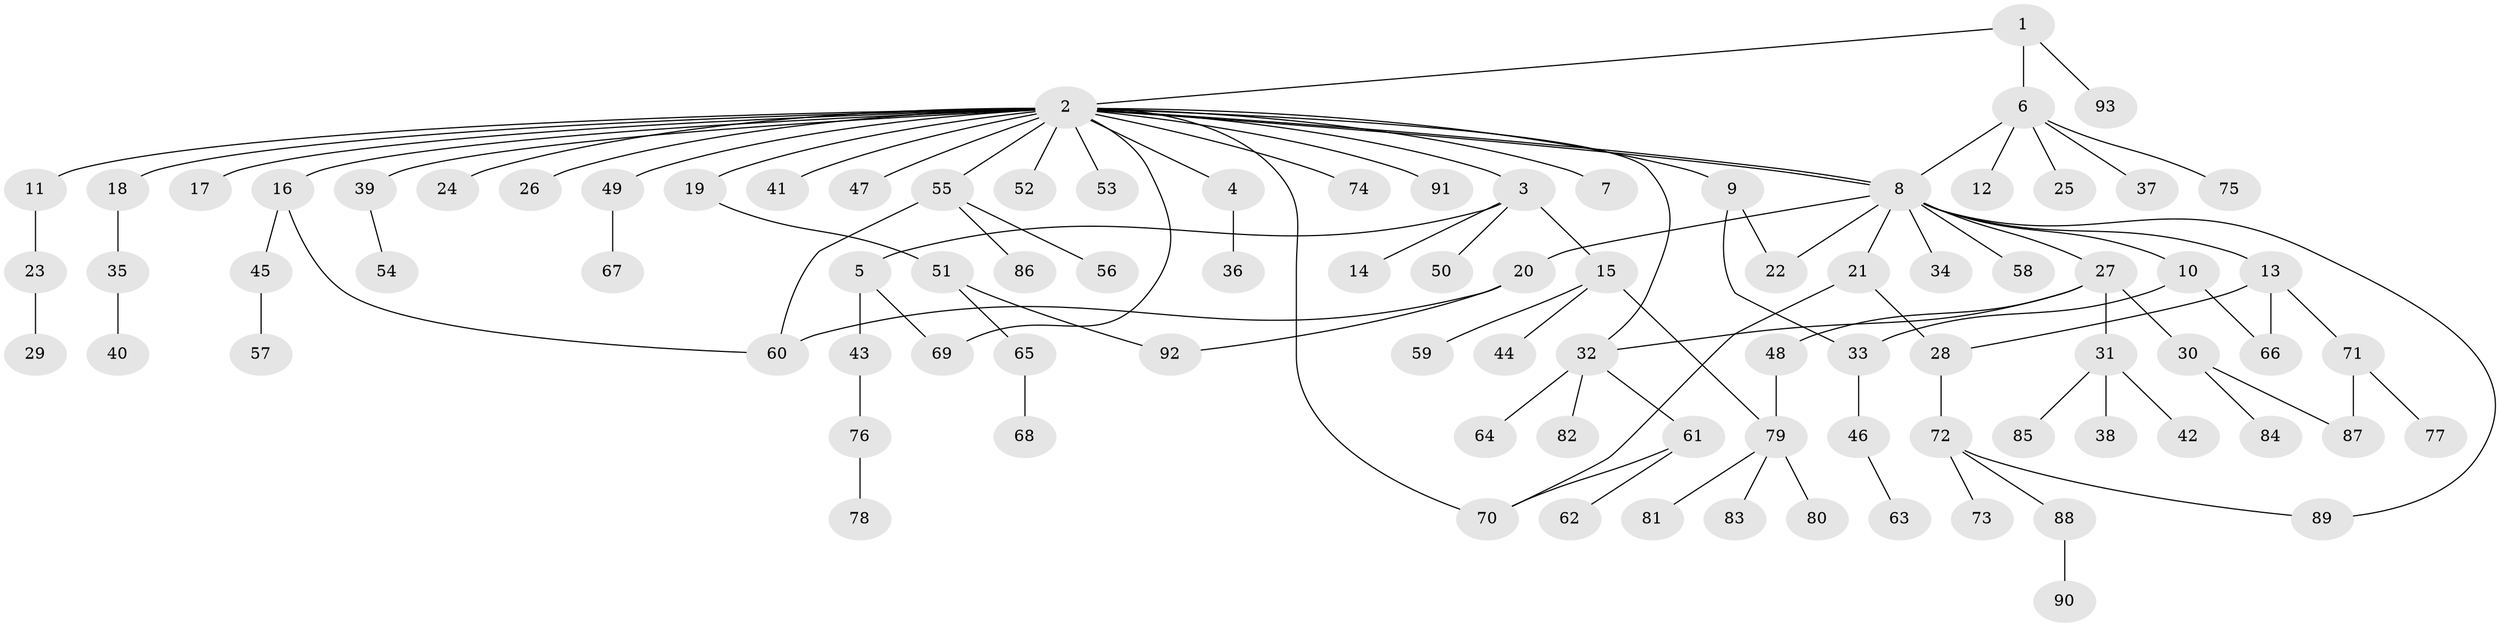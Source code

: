 // Generated by graph-tools (version 1.1) at 2025/35/03/09/25 02:35:27]
// undirected, 93 vertices, 108 edges
graph export_dot {
graph [start="1"]
  node [color=gray90,style=filled];
  1;
  2;
  3;
  4;
  5;
  6;
  7;
  8;
  9;
  10;
  11;
  12;
  13;
  14;
  15;
  16;
  17;
  18;
  19;
  20;
  21;
  22;
  23;
  24;
  25;
  26;
  27;
  28;
  29;
  30;
  31;
  32;
  33;
  34;
  35;
  36;
  37;
  38;
  39;
  40;
  41;
  42;
  43;
  44;
  45;
  46;
  47;
  48;
  49;
  50;
  51;
  52;
  53;
  54;
  55;
  56;
  57;
  58;
  59;
  60;
  61;
  62;
  63;
  64;
  65;
  66;
  67;
  68;
  69;
  70;
  71;
  72;
  73;
  74;
  75;
  76;
  77;
  78;
  79;
  80;
  81;
  82;
  83;
  84;
  85;
  86;
  87;
  88;
  89;
  90;
  91;
  92;
  93;
  1 -- 2;
  1 -- 6;
  1 -- 93;
  2 -- 3;
  2 -- 4;
  2 -- 7;
  2 -- 8;
  2 -- 8;
  2 -- 9;
  2 -- 11;
  2 -- 16;
  2 -- 17;
  2 -- 18;
  2 -- 19;
  2 -- 24;
  2 -- 26;
  2 -- 32;
  2 -- 39;
  2 -- 41;
  2 -- 47;
  2 -- 49;
  2 -- 52;
  2 -- 53;
  2 -- 55;
  2 -- 69;
  2 -- 70;
  2 -- 74;
  2 -- 91;
  3 -- 5;
  3 -- 14;
  3 -- 15;
  3 -- 50;
  4 -- 36;
  5 -- 43;
  5 -- 69;
  6 -- 8;
  6 -- 12;
  6 -- 25;
  6 -- 37;
  6 -- 75;
  8 -- 10;
  8 -- 13;
  8 -- 20;
  8 -- 21;
  8 -- 22;
  8 -- 27;
  8 -- 34;
  8 -- 58;
  8 -- 89;
  9 -- 22;
  9 -- 33;
  10 -- 33;
  10 -- 66;
  11 -- 23;
  13 -- 28;
  13 -- 66;
  13 -- 71;
  15 -- 44;
  15 -- 59;
  15 -- 79;
  16 -- 45;
  16 -- 60;
  18 -- 35;
  19 -- 51;
  20 -- 60;
  20 -- 92;
  21 -- 28;
  21 -- 70;
  23 -- 29;
  27 -- 30;
  27 -- 31;
  27 -- 32;
  27 -- 48;
  28 -- 72;
  30 -- 84;
  30 -- 87;
  31 -- 38;
  31 -- 42;
  31 -- 85;
  32 -- 61;
  32 -- 64;
  32 -- 82;
  33 -- 46;
  35 -- 40;
  39 -- 54;
  43 -- 76;
  45 -- 57;
  46 -- 63;
  48 -- 79;
  49 -- 67;
  51 -- 65;
  51 -- 92;
  55 -- 56;
  55 -- 60;
  55 -- 86;
  61 -- 62;
  61 -- 70;
  65 -- 68;
  71 -- 77;
  71 -- 87;
  72 -- 73;
  72 -- 88;
  72 -- 89;
  76 -- 78;
  79 -- 80;
  79 -- 81;
  79 -- 83;
  88 -- 90;
}
